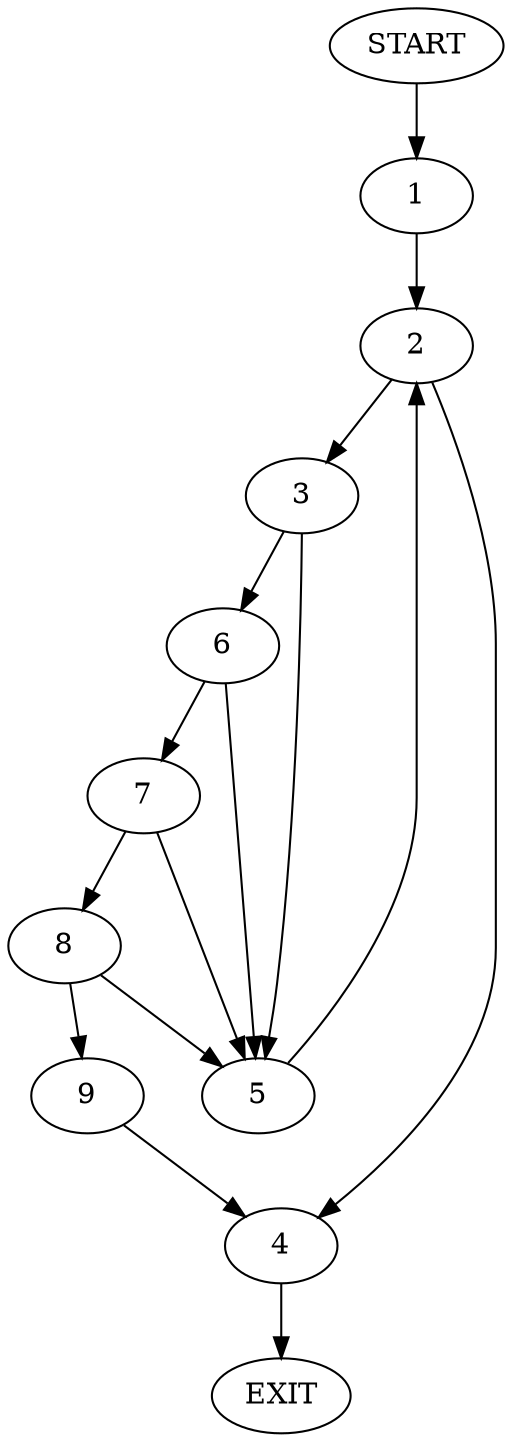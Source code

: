 digraph {
0 [label="START"]
10 [label="EXIT"]
0 -> 1
1 -> 2
2 -> 3
2 -> 4
3 -> 5
3 -> 6
4 -> 10
6 -> 5
6 -> 7
5 -> 2
7 -> 5
7 -> 8
8 -> 9
8 -> 5
9 -> 4
}
